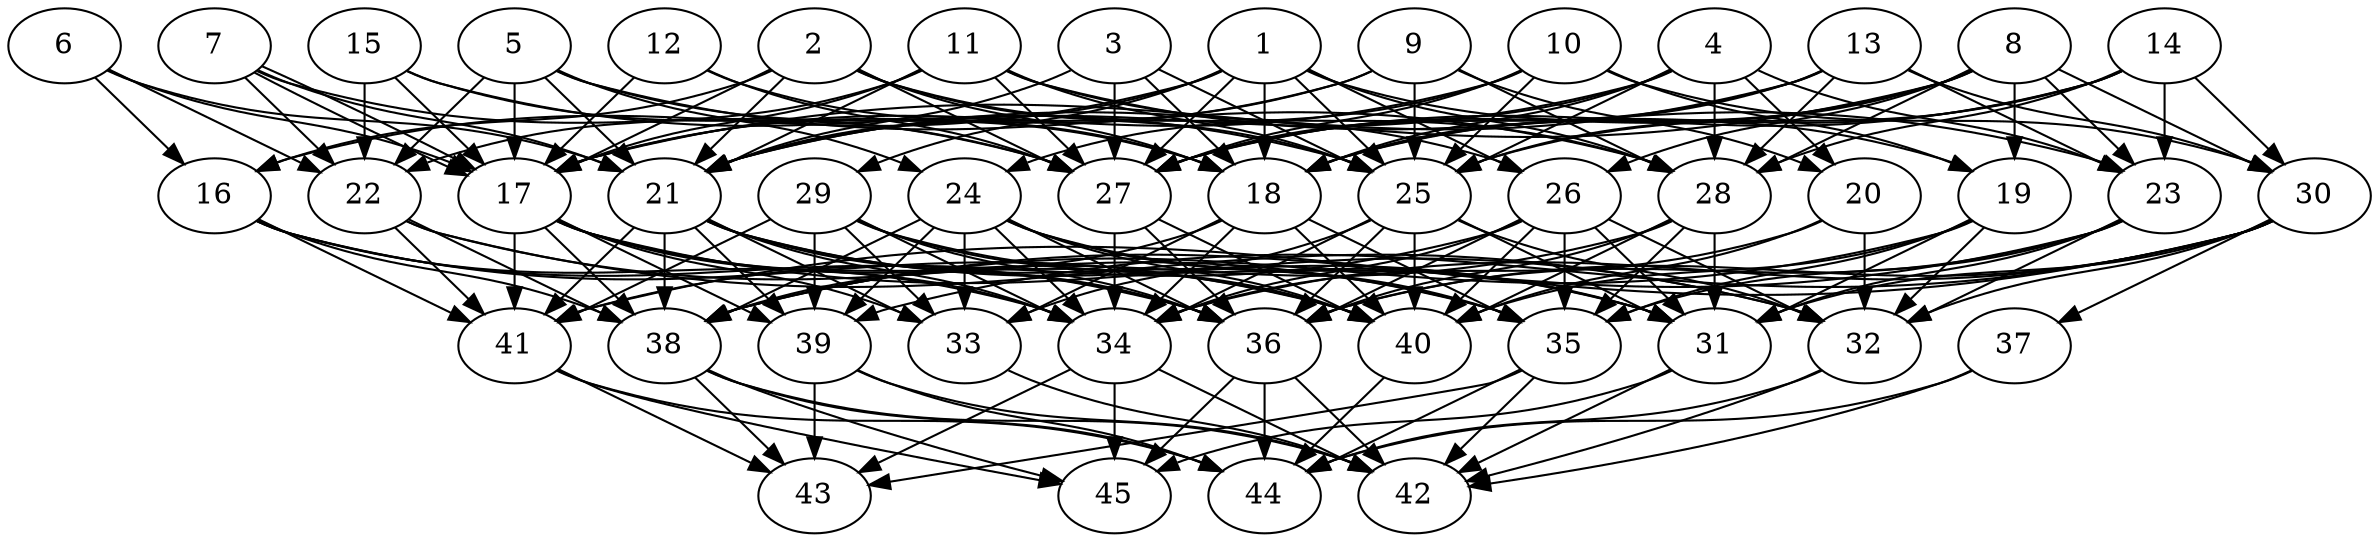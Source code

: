 // DAG (tier=3-complex, mode=compute, n=45, ccr=0.491, fat=0.753, density=0.800, regular=0.239, jump=0.289, mindata=1048576, maxdata=16777216)
// DAG automatically generated by daggen at Sun Aug 24 16:33:35 2025
// /home/ermia/Project/Environments/daggen/bin/daggen --dot --ccr 0.491 --fat 0.753 --regular 0.239 --density 0.800 --jump 0.289 --mindata 1048576 --maxdata 16777216 -n 45 
digraph G {
  1 [size="121091590063461216", alpha="0.10", expect_size="60545795031730608"]
  1 -> 16 [size ="74894700183552"]
  1 -> 18 [size ="74894700183552"]
  1 -> 19 [size ="74894700183552"]
  1 -> 21 [size ="74894700183552"]
  1 -> 25 [size ="74894700183552"]
  1 -> 26 [size ="74894700183552"]
  1 -> 27 [size ="74894700183552"]
  1 -> 28 [size ="74894700183552"]
  1 -> 29 [size ="74894700183552"]
  2 [size="433696327456429965312", alpha="0.10", expect_size="216848163728214982656"]
  2 -> 16 [size ="458367499763712"]
  2 -> 17 [size ="458367499763712"]
  2 -> 18 [size ="458367499763712"]
  2 -> 21 [size ="458367499763712"]
  2 -> 25 [size ="458367499763712"]
  2 -> 26 [size ="458367499763712"]
  2 -> 27 [size ="458367499763712"]
  3 [size="1986902871646815649792", alpha="0.12", expect_size="993451435823407824896"]
  3 -> 18 [size ="1264370667487232"]
  3 -> 21 [size ="1264370667487232"]
  3 -> 25 [size ="1264370667487232"]
  3 -> 27 [size ="1264370667487232"]
  4 [size="3844448949496769024", alpha="0.12", expect_size="1922224474748384512"]
  4 -> 18 [size ="1352785522065408"]
  4 -> 20 [size ="1352785522065408"]
  4 -> 21 [size ="1352785522065408"]
  4 -> 23 [size ="1352785522065408"]
  4 -> 25 [size ="1352785522065408"]
  4 -> 27 [size ="1352785522065408"]
  4 -> 28 [size ="1352785522065408"]
  5 [size="902730111076295168", alpha="0.05", expect_size="451365055538147584"]
  5 -> 17 [size ="978809658540032"]
  5 -> 18 [size ="978809658540032"]
  5 -> 21 [size ="978809658540032"]
  5 -> 22 [size ="978809658540032"]
  5 -> 24 [size ="978809658540032"]
  5 -> 28 [size ="978809658540032"]
  6 [size="773661083457028096000", alpha="0.04", expect_size="386830541728514048000"]
  6 -> 16 [size ="674202701004800"]
  6 -> 17 [size ="674202701004800"]
  6 -> 21 [size ="674202701004800"]
  6 -> 22 [size ="674202701004800"]
  7 [size="1675565907379933413376", alpha="0.03", expect_size="837782953689966706688"]
  7 -> 17 [size ="1128576485163008"]
  7 -> 17 [size ="1128576485163008"]
  7 -> 21 [size ="1128576485163008"]
  7 -> 22 [size ="1128576485163008"]
  7 -> 27 [size ="1128576485163008"]
  8 [size="2609650149550456832000", alpha="0.19", expect_size="1304825074775228416000"]
  8 -> 17 [size ="1516392100659200"]
  8 -> 18 [size ="1516392100659200"]
  8 -> 19 [size ="1516392100659200"]
  8 -> 23 [size ="1516392100659200"]
  8 -> 25 [size ="1516392100659200"]
  8 -> 26 [size ="1516392100659200"]
  8 -> 27 [size ="1516392100659200"]
  8 -> 28 [size ="1516392100659200"]
  8 -> 30 [size ="1516392100659200"]
  9 [size="10577389383134050", alpha="0.14", expect_size="5288694691567025"]
  9 -> 17 [size ="262597194547200"]
  9 -> 20 [size ="262597194547200"]
  9 -> 21 [size ="262597194547200"]
  9 -> 25 [size ="262597194547200"]
  9 -> 28 [size ="262597194547200"]
  10 [size="4048214688343215046656", alpha="0.14", expect_size="2024107344171607523328"]
  10 -> 17 [size ="2032040430010368"]
  10 -> 19 [size ="2032040430010368"]
  10 -> 24 [size ="2032040430010368"]
  10 -> 25 [size ="2032040430010368"]
  10 -> 27 [size ="2032040430010368"]
  10 -> 30 [size ="2032040430010368"]
  11 [size="948791068551978942464", alpha="0.06", expect_size="474395534275989471232"]
  11 -> 17 [size ="772450002403328"]
  11 -> 21 [size ="772450002403328"]
  11 -> 22 [size ="772450002403328"]
  11 -> 23 [size ="772450002403328"]
  11 -> 25 [size ="772450002403328"]
  11 -> 27 [size ="772450002403328"]
  11 -> 28 [size ="772450002403328"]
  12 [size="1214603534704272384", alpha="0.01", expect_size="607301767352136192"]
  12 -> 17 [size ="462344639479808"]
  12 -> 18 [size ="462344639479808"]
  12 -> 27 [size ="462344639479808"]
  13 [size="799274357228964", alpha="0.12", expect_size="399637178614482"]
  13 -> 18 [size ="50024322957312"]
  13 -> 21 [size ="50024322957312"]
  13 -> 23 [size ="50024322957312"]
  13 -> 27 [size ="50024322957312"]
  13 -> 28 [size ="50024322957312"]
  13 -> 30 [size ="50024322957312"]
  14 [size="59157789858324336", alpha="0.10", expect_size="29578894929162168"]
  14 -> 18 [size ="1497503438471168"]
  14 -> 23 [size ="1497503438471168"]
  14 -> 25 [size ="1497503438471168"]
  14 -> 27 [size ="1497503438471168"]
  14 -> 28 [size ="1497503438471168"]
  14 -> 30 [size ="1497503438471168"]
  15 [size="43899429684795176", alpha="0.15", expect_size="21949714842397588"]
  15 -> 17 [size ="1928425585508352"]
  15 -> 22 [size ="1928425585508352"]
  15 -> 25 [size ="1928425585508352"]
  15 -> 27 [size ="1928425585508352"]
  16 [size="33331863437828300", alpha="0.07", expect_size="16665931718914150"]
  16 -> 34 [size ="20075692163072"]
  16 -> 36 [size ="20075692163072"]
  16 -> 38 [size ="20075692163072"]
  16 -> 40 [size ="20075692163072"]
  16 -> 41 [size ="20075692163072"]
  17 [size="60834156295422000", alpha="0.02", expect_size="30417078147711000"]
  17 -> 32 [size ="95778114633728"]
  17 -> 33 [size ="95778114633728"]
  17 -> 34 [size ="95778114633728"]
  17 -> 36 [size ="95778114633728"]
  17 -> 38 [size ="95778114633728"]
  17 -> 39 [size ="95778114633728"]
  17 -> 40 [size ="95778114633728"]
  17 -> 41 [size ="95778114633728"]
  18 [size="86038699303990688", alpha="0.14", expect_size="43019349651995344"]
  18 -> 33 [size ="86814450778112"]
  18 -> 34 [size ="86814450778112"]
  18 -> 35 [size ="86814450778112"]
  18 -> 38 [size ="86814450778112"]
  18 -> 40 [size ="86814450778112"]
  19 [size="16197815891062434", alpha="0.03", expect_size="8098907945531217"]
  19 -> 31 [size ="1325441168179200"]
  19 -> 32 [size ="1325441168179200"]
  19 -> 35 [size ="1325441168179200"]
  19 -> 38 [size ="1325441168179200"]
  19 -> 40 [size ="1325441168179200"]
  20 [size="124734759569546192", alpha="0.01", expect_size="62367379784773096"]
  20 -> 32 [size ="2080634839236608"]
  20 -> 34 [size ="2080634839236608"]
  20 -> 40 [size ="2080634839236608"]
  21 [size="9958135402042753024", alpha="0.17", expect_size="4979067701021376512"]
  21 -> 31 [size ="37029001822208"]
  21 -> 33 [size ="37029001822208"]
  21 -> 34 [size ="37029001822208"]
  21 -> 35 [size ="37029001822208"]
  21 -> 36 [size ="37029001822208"]
  21 -> 38 [size ="37029001822208"]
  21 -> 39 [size ="37029001822208"]
  21 -> 41 [size ="37029001822208"]
  22 [size="8564190549437841408", alpha="0.20", expect_size="4282095274718920704"]
  22 -> 32 [size ="33487356690432"]
  22 -> 35 [size ="33487356690432"]
  22 -> 38 [size ="33487356690432"]
  22 -> 41 [size ="33487356690432"]
  23 [size="3647297036449398272", alpha="0.15", expect_size="1823648518224699136"]
  23 -> 31 [size ="1216632105992192"]
  23 -> 32 [size ="1216632105992192"]
  23 -> 35 [size ="1216632105992192"]
  23 -> 36 [size ="1216632105992192"]
  23 -> 38 [size ="1216632105992192"]
  24 [size="1005655427917331562496", alpha="0.14", expect_size="502827713958665781248"]
  24 -> 31 [size ="803013392334848"]
  24 -> 33 [size ="803013392334848"]
  24 -> 34 [size ="803013392334848"]
  24 -> 35 [size ="803013392334848"]
  24 -> 36 [size ="803013392334848"]
  24 -> 38 [size ="803013392334848"]
  24 -> 39 [size ="803013392334848"]
  24 -> 40 [size ="803013392334848"]
  25 [size="9514325416829096", alpha="0.13", expect_size="4757162708414548"]
  25 -> 31 [size ="628963407822848"]
  25 -> 32 [size ="628963407822848"]
  25 -> 33 [size ="628963407822848"]
  25 -> 34 [size ="628963407822848"]
  25 -> 36 [size ="628963407822848"]
  25 -> 40 [size ="628963407822848"]
  26 [size="796265994823150592", alpha="0.03", expect_size="398132997411575296"]
  26 -> 31 [size ="418355349553152"]
  26 -> 32 [size ="418355349553152"]
  26 -> 34 [size ="418355349553152"]
  26 -> 35 [size ="418355349553152"]
  26 -> 36 [size ="418355349553152"]
  26 -> 40 [size ="418355349553152"]
  26 -> 41 [size ="418355349553152"]
  27 [size="1608864851070149459968", alpha="0.13", expect_size="804432425535074729984"]
  27 -> 34 [size ="1098423197499392"]
  27 -> 36 [size ="1098423197499392"]
  27 -> 40 [size ="1098423197499392"]
  28 [size="172860820072431616000", alpha="0.07", expect_size="86430410036215808000"]
  28 -> 31 [size ="248249109708800"]
  28 -> 35 [size ="248249109708800"]
  28 -> 36 [size ="248249109708800"]
  28 -> 38 [size ="248249109708800"]
  28 -> 40 [size ="248249109708800"]
  29 [size="572481760141758", alpha="0.02", expect_size="286240880070879"]
  29 -> 31 [size ="20808990720000"]
  29 -> 33 [size ="20808990720000"]
  29 -> 34 [size ="20808990720000"]
  29 -> 36 [size ="20808990720000"]
  29 -> 39 [size ="20808990720000"]
  29 -> 40 [size ="20808990720000"]
  29 -> 41 [size ="20808990720000"]
  30 [size="2551852712908029952000", alpha="0.10", expect_size="1275926356454014976000"]
  30 -> 31 [size ="1493919019827200"]
  30 -> 32 [size ="1493919019827200"]
  30 -> 34 [size ="1493919019827200"]
  30 -> 36 [size ="1493919019827200"]
  30 -> 37 [size ="1493919019827200"]
  30 -> 39 [size ="1493919019827200"]
  30 -> 41 [size ="1493919019827200"]
  31 [size="2088077869339456768", alpha="0.03", expect_size="1044038934669728384"]
  31 -> 42 [size ="851998064771072"]
  31 -> 45 [size ="851998064771072"]
  32 [size="55007963664095379456", alpha="0.13", expect_size="27503981832047689728"]
  32 -> 42 [size ="115710747475968"]
  32 -> 44 [size ="115710747475968"]
  33 [size="1305019306165475584", alpha="0.17", expect_size="652509653082737792"]
  33 -> 42 [size ="594863380758528"]
  34 [size="12527791138118612", alpha="0.20", expect_size="6263895569059306"]
  34 -> 42 [size ="281123401760768"]
  34 -> 43 [size ="281123401760768"]
  34 -> 45 [size ="281123401760768"]
  35 [size="332582926929238", alpha="0.06", expect_size="166291463464619"]
  35 -> 42 [size ="12485604147200"]
  35 -> 43 [size ="12485604147200"]
  35 -> 44 [size ="12485604147200"]
  36 [size="44179660007017536", alpha="0.18", expect_size="22089830003508768"]
  36 -> 42 [size ="1728366277296128"]
  36 -> 44 [size ="1728366277296128"]
  36 -> 45 [size ="1728366277296128"]
  37 [size="60718298379223248", alpha="0.09", expect_size="30359149189611624"]
  37 -> 42 [size ="1050764285837312"]
  37 -> 44 [size ="1050764285837312"]
  38 [size="653379115904323813376", alpha="0.01", expect_size="326689557952161906688"]
  38 -> 42 [size ="602374833963008"]
  38 -> 43 [size ="602374833963008"]
  38 -> 44 [size ="602374833963008"]
  38 -> 45 [size ="602374833963008"]
  39 [size="1893427075195374336", alpha="0.01", expect_size="946713537597687168"]
  39 -> 42 [size ="1783464709849088"]
  39 -> 43 [size ="1783464709849088"]
  39 -> 44 [size ="1783464709849088"]
  40 [size="13208054168045426", alpha="0.02", expect_size="6604027084022713"]
  40 -> 44 [size ="904173864353792"]
  41 [size="2760969260367872000000", alpha="0.03", expect_size="1380484630183936000000"]
  41 -> 43 [size ="1574457835520000"]
  41 -> 44 [size ="1574457835520000"]
  41 -> 45 [size ="1574457835520000"]
  42 [size="1720159855206385844224", alpha="0.14", expect_size="860079927603192922112"]
  43 [size="221422285825232601088", alpha="0.04", expect_size="110711142912616300544"]
  44 [size="63486913009921864", alpha="0.15", expect_size="31743456504960932"]
  45 [size="935799505308711124992", alpha="0.01", expect_size="467899752654355562496"]
}